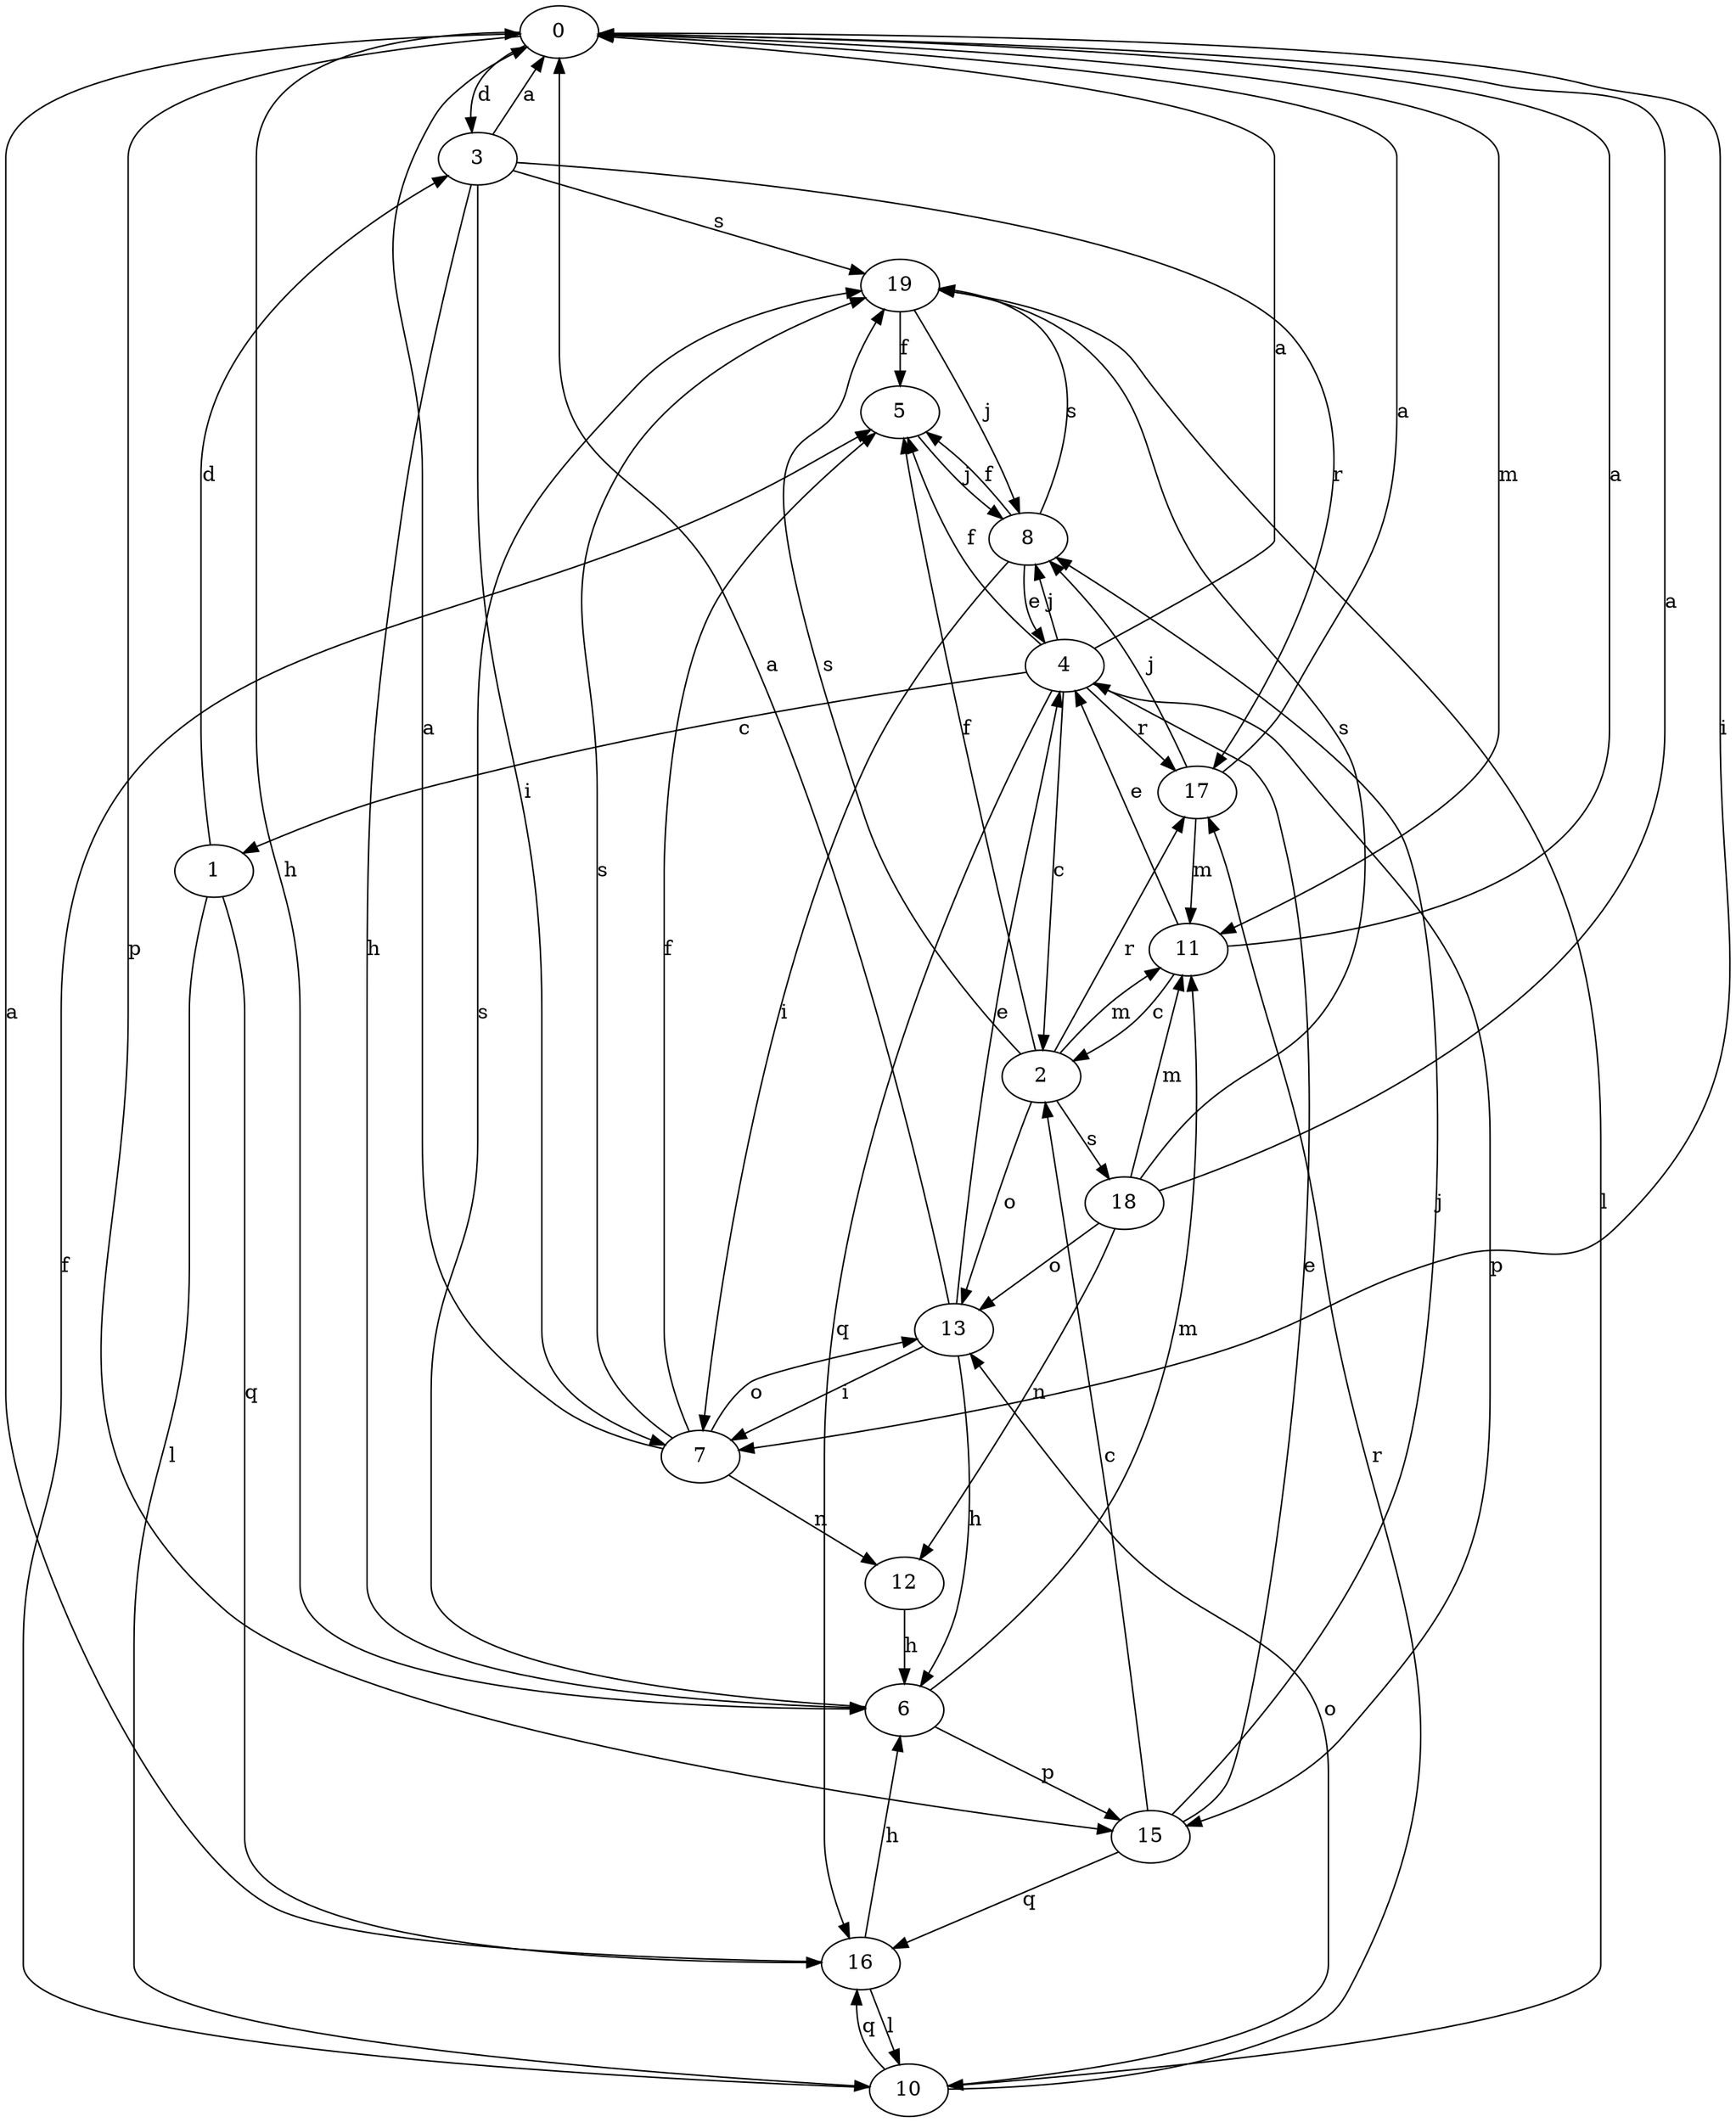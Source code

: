 strict digraph  {
0;
1;
2;
3;
4;
5;
6;
7;
8;
10;
11;
12;
13;
15;
16;
17;
18;
19;
0 -> 3  [label=d];
0 -> 6  [label=h];
0 -> 7  [label=i];
0 -> 11  [label=m];
0 -> 15  [label=p];
1 -> 3  [label=d];
1 -> 10  [label=l];
1 -> 16  [label=q];
2 -> 5  [label=f];
2 -> 11  [label=m];
2 -> 13  [label=o];
2 -> 17  [label=r];
2 -> 18  [label=s];
2 -> 19  [label=s];
3 -> 0  [label=a];
3 -> 6  [label=h];
3 -> 7  [label=i];
3 -> 17  [label=r];
3 -> 19  [label=s];
4 -> 0  [label=a];
4 -> 1  [label=c];
4 -> 2  [label=c];
4 -> 5  [label=f];
4 -> 8  [label=j];
4 -> 15  [label=p];
4 -> 16  [label=q];
4 -> 17  [label=r];
5 -> 8  [label=j];
6 -> 11  [label=m];
6 -> 15  [label=p];
6 -> 19  [label=s];
7 -> 0  [label=a];
7 -> 5  [label=f];
7 -> 12  [label=n];
7 -> 13  [label=o];
7 -> 19  [label=s];
8 -> 4  [label=e];
8 -> 5  [label=f];
8 -> 7  [label=i];
8 -> 19  [label=s];
10 -> 5  [label=f];
10 -> 13  [label=o];
10 -> 16  [label=q];
10 -> 17  [label=r];
11 -> 0  [label=a];
11 -> 2  [label=c];
11 -> 4  [label=e];
12 -> 6  [label=h];
13 -> 0  [label=a];
13 -> 4  [label=e];
13 -> 6  [label=h];
13 -> 7  [label=i];
15 -> 2  [label=c];
15 -> 4  [label=e];
15 -> 8  [label=j];
15 -> 16  [label=q];
16 -> 0  [label=a];
16 -> 6  [label=h];
16 -> 10  [label=l];
17 -> 0  [label=a];
17 -> 8  [label=j];
17 -> 11  [label=m];
18 -> 0  [label=a];
18 -> 11  [label=m];
18 -> 12  [label=n];
18 -> 13  [label=o];
18 -> 19  [label=s];
19 -> 5  [label=f];
19 -> 8  [label=j];
19 -> 10  [label=l];
}
